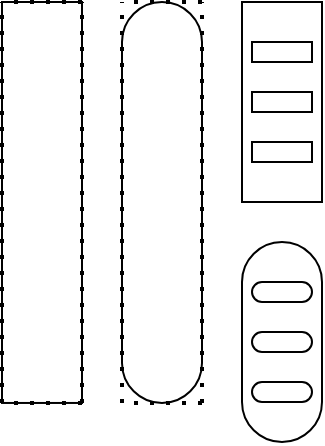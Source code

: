 <mxfile version="14.6.13" type="device" pages="3"><diagram id="C5RBs43oDa-KdzZeNtuy" name="BIG"><mxGraphModel dx="3247" dy="3659" grid="1" gridSize="10" guides="1" tooltips="1" connect="1" arrows="1" fold="1" page="1" pageScale="1" pageWidth="413" pageHeight="291" math="0" shadow="0"><root><mxCell id="WIyWlLk6GJQsqaUBKTNV-0"/><mxCell id="WIyWlLk6GJQsqaUBKTNV-1" parent="WIyWlLk6GJQsqaUBKTNV-0"/><mxCell id="4HiRQyAawOoWSpsFI1IN-0" value="" style="rounded=1;whiteSpace=wrap;html=1;arcSize=50;" parent="WIyWlLk6GJQsqaUBKTNV-1" vertex="1"><mxGeometry x="-1990" y="-2890" width="40" height="200.48" as="geometry"/></mxCell><mxCell id="4HiRQyAawOoWSpsFI1IN-5" value="" style="endArrow=none;dashed=1;html=1;dashPattern=1 3;strokeWidth=2;entryX=0;entryY=0;entryDx=0;entryDy=0;exitX=1;exitY=0;exitDx=0;exitDy=0;" parent="WIyWlLk6GJQsqaUBKTNV-1" source="4HiRQyAawOoWSpsFI1IN-0" target="4HiRQyAawOoWSpsFI1IN-0" edge="1"><mxGeometry width="50" height="50" relative="1" as="geometry"><mxPoint x="-1930" y="-2845" as="sourcePoint"/><mxPoint x="-1970" y="-2845" as="targetPoint"/></mxGeometry></mxCell><mxCell id="4HiRQyAawOoWSpsFI1IN-6" value="" style="endArrow=none;dashed=1;html=1;dashPattern=1 3;strokeWidth=2;entryX=0;entryY=0;entryDx=0;entryDy=0;exitX=0;exitY=1;exitDx=0;exitDy=0;" parent="WIyWlLk6GJQsqaUBKTNV-1" source="4HiRQyAawOoWSpsFI1IN-0" target="4HiRQyAawOoWSpsFI1IN-0" edge="1"><mxGeometry width="50" height="50" relative="1" as="geometry"><mxPoint x="-1940" y="-2880" as="sourcePoint"/><mxPoint x="-1970" y="-2845" as="targetPoint"/></mxGeometry></mxCell><mxCell id="4HiRQyAawOoWSpsFI1IN-7" value="" style="endArrow=none;dashed=1;html=1;dashPattern=1 3;strokeWidth=2;entryX=0;entryY=1;entryDx=0;entryDy=0;exitX=1;exitY=1;exitDx=0;exitDy=0;" parent="WIyWlLk6GJQsqaUBKTNV-1" source="4HiRQyAawOoWSpsFI1IN-0" target="4HiRQyAawOoWSpsFI1IN-0" edge="1"><mxGeometry width="50" height="50" relative="1" as="geometry"><mxPoint x="-1980" y="-2480" as="sourcePoint"/><mxPoint x="-1980" y="-2880" as="targetPoint"/></mxGeometry></mxCell><mxCell id="4HiRQyAawOoWSpsFI1IN-8" value="" style="endArrow=none;dashed=1;html=1;dashPattern=1 3;strokeWidth=2;entryX=1;entryY=0;entryDx=0;entryDy=0;exitX=1;exitY=1;exitDx=0;exitDy=0;" parent="WIyWlLk6GJQsqaUBKTNV-1" source="4HiRQyAawOoWSpsFI1IN-0" target="4HiRQyAawOoWSpsFI1IN-0" edge="1"><mxGeometry width="50" height="50" relative="1" as="geometry"><mxPoint x="-2090" y="-2600" as="sourcePoint"/><mxPoint x="-1930" y="-2845" as="targetPoint"/></mxGeometry></mxCell><mxCell id="NwNPj4MeIcfG61iKayEM-1" value="" style="rounded=1;whiteSpace=wrap;html=1;arcSize=50;" parent="WIyWlLk6GJQsqaUBKTNV-1" vertex="1"><mxGeometry x="-1930" y="-2770" width="40" height="100" as="geometry"/></mxCell><mxCell id="4HiRQyAawOoWSpsFI1IN-2" value="" style="rounded=1;whiteSpace=wrap;html=1;arcSize=50;" parent="WIyWlLk6GJQsqaUBKTNV-1" vertex="1"><mxGeometry x="-1925" y="-2750" width="30" height="10" as="geometry"/></mxCell><mxCell id="4HiRQyAawOoWSpsFI1IN-3" value="" style="rounded=1;whiteSpace=wrap;html=1;arcSize=50;" parent="WIyWlLk6GJQsqaUBKTNV-1" vertex="1"><mxGeometry x="-1925" y="-2725" width="30" height="10" as="geometry"/></mxCell><mxCell id="4HiRQyAawOoWSpsFI1IN-4" value="" style="rounded=1;whiteSpace=wrap;html=1;arcSize=50;" parent="WIyWlLk6GJQsqaUBKTNV-1" vertex="1"><mxGeometry x="-1925" y="-2700" width="30" height="10" as="geometry"/></mxCell><mxCell id="NwNPj4MeIcfG61iKayEM-3" value="" style="rounded=1;whiteSpace=wrap;html=1;arcSize=0;" parent="WIyWlLk6GJQsqaUBKTNV-1" vertex="1"><mxGeometry x="-1930" y="-2890" width="40" height="100" as="geometry"/></mxCell><mxCell id="NwNPj4MeIcfG61iKayEM-4" value="" style="rounded=1;whiteSpace=wrap;html=1;arcSize=0;" parent="WIyWlLk6GJQsqaUBKTNV-1" vertex="1"><mxGeometry x="-1925" y="-2870" width="30" height="10" as="geometry"/></mxCell><mxCell id="NwNPj4MeIcfG61iKayEM-5" value="" style="rounded=1;whiteSpace=wrap;html=1;arcSize=0;" parent="WIyWlLk6GJQsqaUBKTNV-1" vertex="1"><mxGeometry x="-1925" y="-2845" width="30" height="10" as="geometry"/></mxCell><mxCell id="NwNPj4MeIcfG61iKayEM-6" value="" style="rounded=1;whiteSpace=wrap;html=1;arcSize=0;" parent="WIyWlLk6GJQsqaUBKTNV-1" vertex="1"><mxGeometry x="-1925" y="-2820" width="30" height="10" as="geometry"/></mxCell><mxCell id="NwNPj4MeIcfG61iKayEM-7" value="" style="rounded=1;whiteSpace=wrap;html=1;arcSize=0;" parent="WIyWlLk6GJQsqaUBKTNV-1" vertex="1"><mxGeometry x="-2050" y="-2890" width="40" height="200.48" as="geometry"/></mxCell><mxCell id="NwNPj4MeIcfG61iKayEM-8" value="" style="endArrow=none;dashed=1;html=1;dashPattern=1 3;strokeWidth=2;entryX=0;entryY=0;entryDx=0;entryDy=0;exitX=1;exitY=0;exitDx=0;exitDy=0;" parent="WIyWlLk6GJQsqaUBKTNV-1" source="NwNPj4MeIcfG61iKayEM-7" target="NwNPj4MeIcfG61iKayEM-7" edge="1"><mxGeometry width="50" height="50" relative="1" as="geometry"><mxPoint x="-1990" y="-2845" as="sourcePoint"/><mxPoint x="-2030" y="-2845" as="targetPoint"/></mxGeometry></mxCell><mxCell id="NwNPj4MeIcfG61iKayEM-9" value="" style="endArrow=none;dashed=1;html=1;dashPattern=1 3;strokeWidth=2;entryX=0;entryY=0;entryDx=0;entryDy=0;exitX=0;exitY=1;exitDx=0;exitDy=0;" parent="WIyWlLk6GJQsqaUBKTNV-1" source="NwNPj4MeIcfG61iKayEM-7" target="NwNPj4MeIcfG61iKayEM-7" edge="1"><mxGeometry width="50" height="50" relative="1" as="geometry"><mxPoint x="-2000" y="-2880" as="sourcePoint"/><mxPoint x="-2030" y="-2845" as="targetPoint"/></mxGeometry></mxCell><mxCell id="NwNPj4MeIcfG61iKayEM-10" value="" style="endArrow=none;dashed=1;html=1;dashPattern=1 3;strokeWidth=2;entryX=0;entryY=1;entryDx=0;entryDy=0;exitX=1;exitY=1;exitDx=0;exitDy=0;" parent="WIyWlLk6GJQsqaUBKTNV-1" source="NwNPj4MeIcfG61iKayEM-7" target="NwNPj4MeIcfG61iKayEM-7" edge="1"><mxGeometry width="50" height="50" relative="1" as="geometry"><mxPoint x="-2040" y="-2480" as="sourcePoint"/><mxPoint x="-2040" y="-2880" as="targetPoint"/></mxGeometry></mxCell><mxCell id="NwNPj4MeIcfG61iKayEM-11" value="" style="endArrow=none;dashed=1;html=1;dashPattern=1 3;strokeWidth=2;entryX=1;entryY=0;entryDx=0;entryDy=0;exitX=1;exitY=1;exitDx=0;exitDy=0;" parent="WIyWlLk6GJQsqaUBKTNV-1" source="NwNPj4MeIcfG61iKayEM-7" target="NwNPj4MeIcfG61iKayEM-7" edge="1"><mxGeometry width="50" height="50" relative="1" as="geometry"><mxPoint x="-2150" y="-2600" as="sourcePoint"/><mxPoint x="-1990" y="-2845" as="targetPoint"/></mxGeometry></mxCell></root></mxGraphModel></diagram><diagram id="RsXKDVELq3zCCakk4JKf" name="хлеб XD"><mxGraphModel dx="3247" dy="3368" grid="1" gridSize="10" guides="1" tooltips="1" connect="1" arrows="1" fold="1" page="1" pageScale="1" pageWidth="413" pageHeight="291" math="0" shadow="0"><root><mxCell id="mma7ASZh40RUq-VrGtHC-0"/><mxCell id="mma7ASZh40RUq-VrGtHC-1" parent="mma7ASZh40RUq-VrGtHC-0"/><mxCell id="8za1TmIluU5WKzBxDZMq-0" value="" style="rounded=1;whiteSpace=wrap;html=1;arcSize=50;" parent="mma7ASZh40RUq-VrGtHC-1" vertex="1"><mxGeometry x="-2048.75" y="-2600" width="20" height="40" as="geometry"/></mxCell><mxCell id="8za1TmIluU5WKzBxDZMq-1" value="" style="rounded=1;whiteSpace=wrap;html=1;arcSize=50;" parent="mma7ASZh40RUq-VrGtHC-1" vertex="1"><mxGeometry x="-2050" y="-2582.5" width="12.5" height="5" as="geometry"/></mxCell><mxCell id="8za1TmIluU5WKzBxDZMq-2" value="" style="rounded=1;whiteSpace=wrap;html=1;arcSize=50;" parent="mma7ASZh40RUq-VrGtHC-1" vertex="1"><mxGeometry x="-2050" y="-2575" width="12.5" height="5" as="geometry"/></mxCell><mxCell id="8za1TmIluU5WKzBxDZMq-3" value="" style="rounded=1;whiteSpace=wrap;html=1;arcSize=50;" parent="mma7ASZh40RUq-VrGtHC-1" vertex="1"><mxGeometry x="-2050" y="-2590" width="12.5" height="5" as="geometry"/></mxCell></root></mxGraphModel></diagram><diagram id="13_PYijjC_LVePFT_usD" name="SMALL"><mxGraphModel dx="2834" dy="3659" grid="1" gridSize="10" guides="1" tooltips="1" connect="1" arrows="1" fold="1" page="1" pageScale="1" pageWidth="413" pageHeight="291" math="0" shadow="0"><root><mxCell id="iGJHKxTLa3midoYvv8Xd-0"/><mxCell id="iGJHKxTLa3midoYvv8Xd-1" parent="iGJHKxTLa3midoYvv8Xd-0"/><mxCell id="iGJHKxTLa3midoYvv8Xd-2" value="" style="rounded=1;whiteSpace=wrap;html=1;arcSize=0;" parent="iGJHKxTLa3midoYvv8Xd-1" vertex="1"><mxGeometry x="-1630" y="-2889.52" width="20" height="200" as="geometry"/></mxCell><mxCell id="iGJHKxTLa3midoYvv8Xd-3" value="" style="endArrow=none;dashed=1;html=1;dashPattern=1 3;strokeWidth=2;entryX=0;entryY=1;entryDx=0;entryDy=0;exitX=1;exitY=1;exitDx=0;exitDy=0;" parent="iGJHKxTLa3midoYvv8Xd-1" source="iGJHKxTLa3midoYvv8Xd-2" target="iGJHKxTLa3midoYvv8Xd-2" edge="1"><mxGeometry width="50" height="50" relative="1" as="geometry"><mxPoint x="-1600" y="-2446.81" as="sourcePoint"/><mxPoint x="-1640" y="-2446.81" as="targetPoint"/></mxGeometry></mxCell><mxCell id="iGJHKxTLa3midoYvv8Xd-4" value="" style="endArrow=none;dashed=1;html=1;dashPattern=1 3;strokeWidth=2;exitX=1;exitY=1;exitDx=0;exitDy=0;entryX=1;entryY=0;entryDx=0;entryDy=0;" parent="iGJHKxTLa3midoYvv8Xd-1" source="iGJHKxTLa3midoYvv8Xd-2" target="iGJHKxTLa3midoYvv8Xd-2" edge="1"><mxGeometry width="50" height="50" relative="1" as="geometry"><mxPoint x="-1590" y="-2436.81" as="sourcePoint"/><mxPoint x="-1570" y="-2709.52" as="targetPoint"/></mxGeometry></mxCell><mxCell id="iGJHKxTLa3midoYvv8Xd-5" value="" style="endArrow=none;dashed=1;html=1;dashPattern=1 3;strokeWidth=2;exitX=0;exitY=1;exitDx=0;exitDy=0;entryX=0;entryY=0;entryDx=0;entryDy=0;" parent="iGJHKxTLa3midoYvv8Xd-1" source="iGJHKxTLa3midoYvv8Xd-2" target="iGJHKxTLa3midoYvv8Xd-2" edge="1"><mxGeometry width="50" height="50" relative="1" as="geometry"><mxPoint x="-1590" y="-2436.81" as="sourcePoint"/><mxPoint x="-1590" y="-2879.52" as="targetPoint"/></mxGeometry></mxCell><mxCell id="iGJHKxTLa3midoYvv8Xd-6" value="" style="endArrow=none;dashed=1;html=1;dashPattern=1 3;strokeWidth=2;entryX=0;entryY=0;entryDx=0;entryDy=0;exitX=1;exitY=0;exitDx=0;exitDy=0;" parent="iGJHKxTLa3midoYvv8Xd-1" source="iGJHKxTLa3midoYvv8Xd-2" target="iGJHKxTLa3midoYvv8Xd-2" edge="1"><mxGeometry width="50" height="50" relative="1" as="geometry"><mxPoint x="-1570" y="-2879.52" as="sourcePoint"/><mxPoint x="-1600" y="-2879.52" as="targetPoint"/></mxGeometry></mxCell><mxCell id="iGJHKxTLa3midoYvv8Xd-7" value="" style="rounded=1;whiteSpace=wrap;html=1;arcSize=50;" parent="iGJHKxTLa3midoYvv8Xd-1" vertex="1"><mxGeometry x="-1590" y="-2889.52" width="20" height="200" as="geometry"/></mxCell><mxCell id="iGJHKxTLa3midoYvv8Xd-8" value="" style="endArrow=none;dashed=1;html=1;dashPattern=1 3;strokeWidth=2;entryX=0;entryY=1;entryDx=0;entryDy=0;exitX=1;exitY=1;exitDx=0;exitDy=0;" parent="iGJHKxTLa3midoYvv8Xd-1" source="iGJHKxTLa3midoYvv8Xd-7" target="iGJHKxTLa3midoYvv8Xd-7" edge="1"><mxGeometry width="50" height="50" relative="1" as="geometry"><mxPoint x="-1560" y="-2446.81" as="sourcePoint"/><mxPoint x="-1600" y="-2446.81" as="targetPoint"/></mxGeometry></mxCell><mxCell id="iGJHKxTLa3midoYvv8Xd-9" value="" style="endArrow=none;dashed=1;html=1;dashPattern=1 3;strokeWidth=2;exitX=1;exitY=1;exitDx=0;exitDy=0;entryX=1;entryY=0;entryDx=0;entryDy=0;" parent="iGJHKxTLa3midoYvv8Xd-1" source="iGJHKxTLa3midoYvv8Xd-7" target="iGJHKxTLa3midoYvv8Xd-7" edge="1"><mxGeometry width="50" height="50" relative="1" as="geometry"><mxPoint x="-1550" y="-2436.81" as="sourcePoint"/><mxPoint x="-1530" y="-2709.52" as="targetPoint"/></mxGeometry></mxCell><mxCell id="iGJHKxTLa3midoYvv8Xd-10" value="" style="endArrow=none;dashed=1;html=1;dashPattern=1 3;strokeWidth=2;exitX=0;exitY=1;exitDx=0;exitDy=0;entryX=0;entryY=0;entryDx=0;entryDy=0;" parent="iGJHKxTLa3midoYvv8Xd-1" source="iGJHKxTLa3midoYvv8Xd-7" target="iGJHKxTLa3midoYvv8Xd-7" edge="1"><mxGeometry width="50" height="50" relative="1" as="geometry"><mxPoint x="-1550" y="-2436.81" as="sourcePoint"/><mxPoint x="-1550" y="-2879.52" as="targetPoint"/></mxGeometry></mxCell><mxCell id="iGJHKxTLa3midoYvv8Xd-11" value="" style="endArrow=none;dashed=1;html=1;dashPattern=1 3;strokeWidth=2;entryX=0;entryY=0;entryDx=0;entryDy=0;exitX=1;exitY=0;exitDx=0;exitDy=0;" parent="iGJHKxTLa3midoYvv8Xd-1" source="iGJHKxTLa3midoYvv8Xd-7" target="iGJHKxTLa3midoYvv8Xd-7" edge="1"><mxGeometry width="50" height="50" relative="1" as="geometry"><mxPoint x="-1530" y="-2879.52" as="sourcePoint"/><mxPoint x="-1560" y="-2879.52" as="targetPoint"/></mxGeometry></mxCell><mxCell id="iGJHKxTLa3midoYvv8Xd-12" value="" style="rounded=1;whiteSpace=wrap;html=1;arcSize=50;" parent="iGJHKxTLa3midoYvv8Xd-1" vertex="1"><mxGeometry x="-1550" y="-2839.52" width="20" height="40" as="geometry"/></mxCell><mxCell id="iGJHKxTLa3midoYvv8Xd-13" value="" style="rounded=1;whiteSpace=wrap;html=1;arcSize=50;" parent="iGJHKxTLa3midoYvv8Xd-1" vertex="1"><mxGeometry x="-1546.25" y="-2822.02" width="12.5" height="5" as="geometry"/></mxCell><mxCell id="iGJHKxTLa3midoYvv8Xd-14" value="" style="rounded=1;whiteSpace=wrap;html=1;arcSize=50;" parent="iGJHKxTLa3midoYvv8Xd-1" vertex="1"><mxGeometry x="-1546.25" y="-2814.52" width="12.5" height="5" as="geometry"/></mxCell><mxCell id="iGJHKxTLa3midoYvv8Xd-15" value="" style="rounded=1;whiteSpace=wrap;html=1;arcSize=50;" parent="iGJHKxTLa3midoYvv8Xd-1" vertex="1"><mxGeometry x="-1546.25" y="-2829.52" width="12.5" height="5" as="geometry"/></mxCell><mxCell id="iGJHKxTLa3midoYvv8Xd-16" value="" style="rounded=1;whiteSpace=wrap;html=1;arcSize=0;" parent="iGJHKxTLa3midoYvv8Xd-1" vertex="1"><mxGeometry x="-1550" y="-2889.52" width="20" height="40" as="geometry"/></mxCell><mxCell id="iGJHKxTLa3midoYvv8Xd-17" value="" style="rounded=1;whiteSpace=wrap;html=1;arcSize=0;" parent="iGJHKxTLa3midoYvv8Xd-1" vertex="1"><mxGeometry x="-1546.25" y="-2872.02" width="12.5" height="5" as="geometry"/></mxCell><mxCell id="iGJHKxTLa3midoYvv8Xd-18" value="" style="rounded=1;whiteSpace=wrap;html=1;arcSize=0;" parent="iGJHKxTLa3midoYvv8Xd-1" vertex="1"><mxGeometry x="-1546.25" y="-2864.52" width="12.5" height="5" as="geometry"/></mxCell><mxCell id="iGJHKxTLa3midoYvv8Xd-19" value="" style="rounded=1;whiteSpace=wrap;html=1;arcSize=0;" parent="iGJHKxTLa3midoYvv8Xd-1" vertex="1"><mxGeometry x="-1546.25" y="-2879.52" width="12.5" height="5" as="geometry"/></mxCell></root></mxGraphModel></diagram></mxfile>